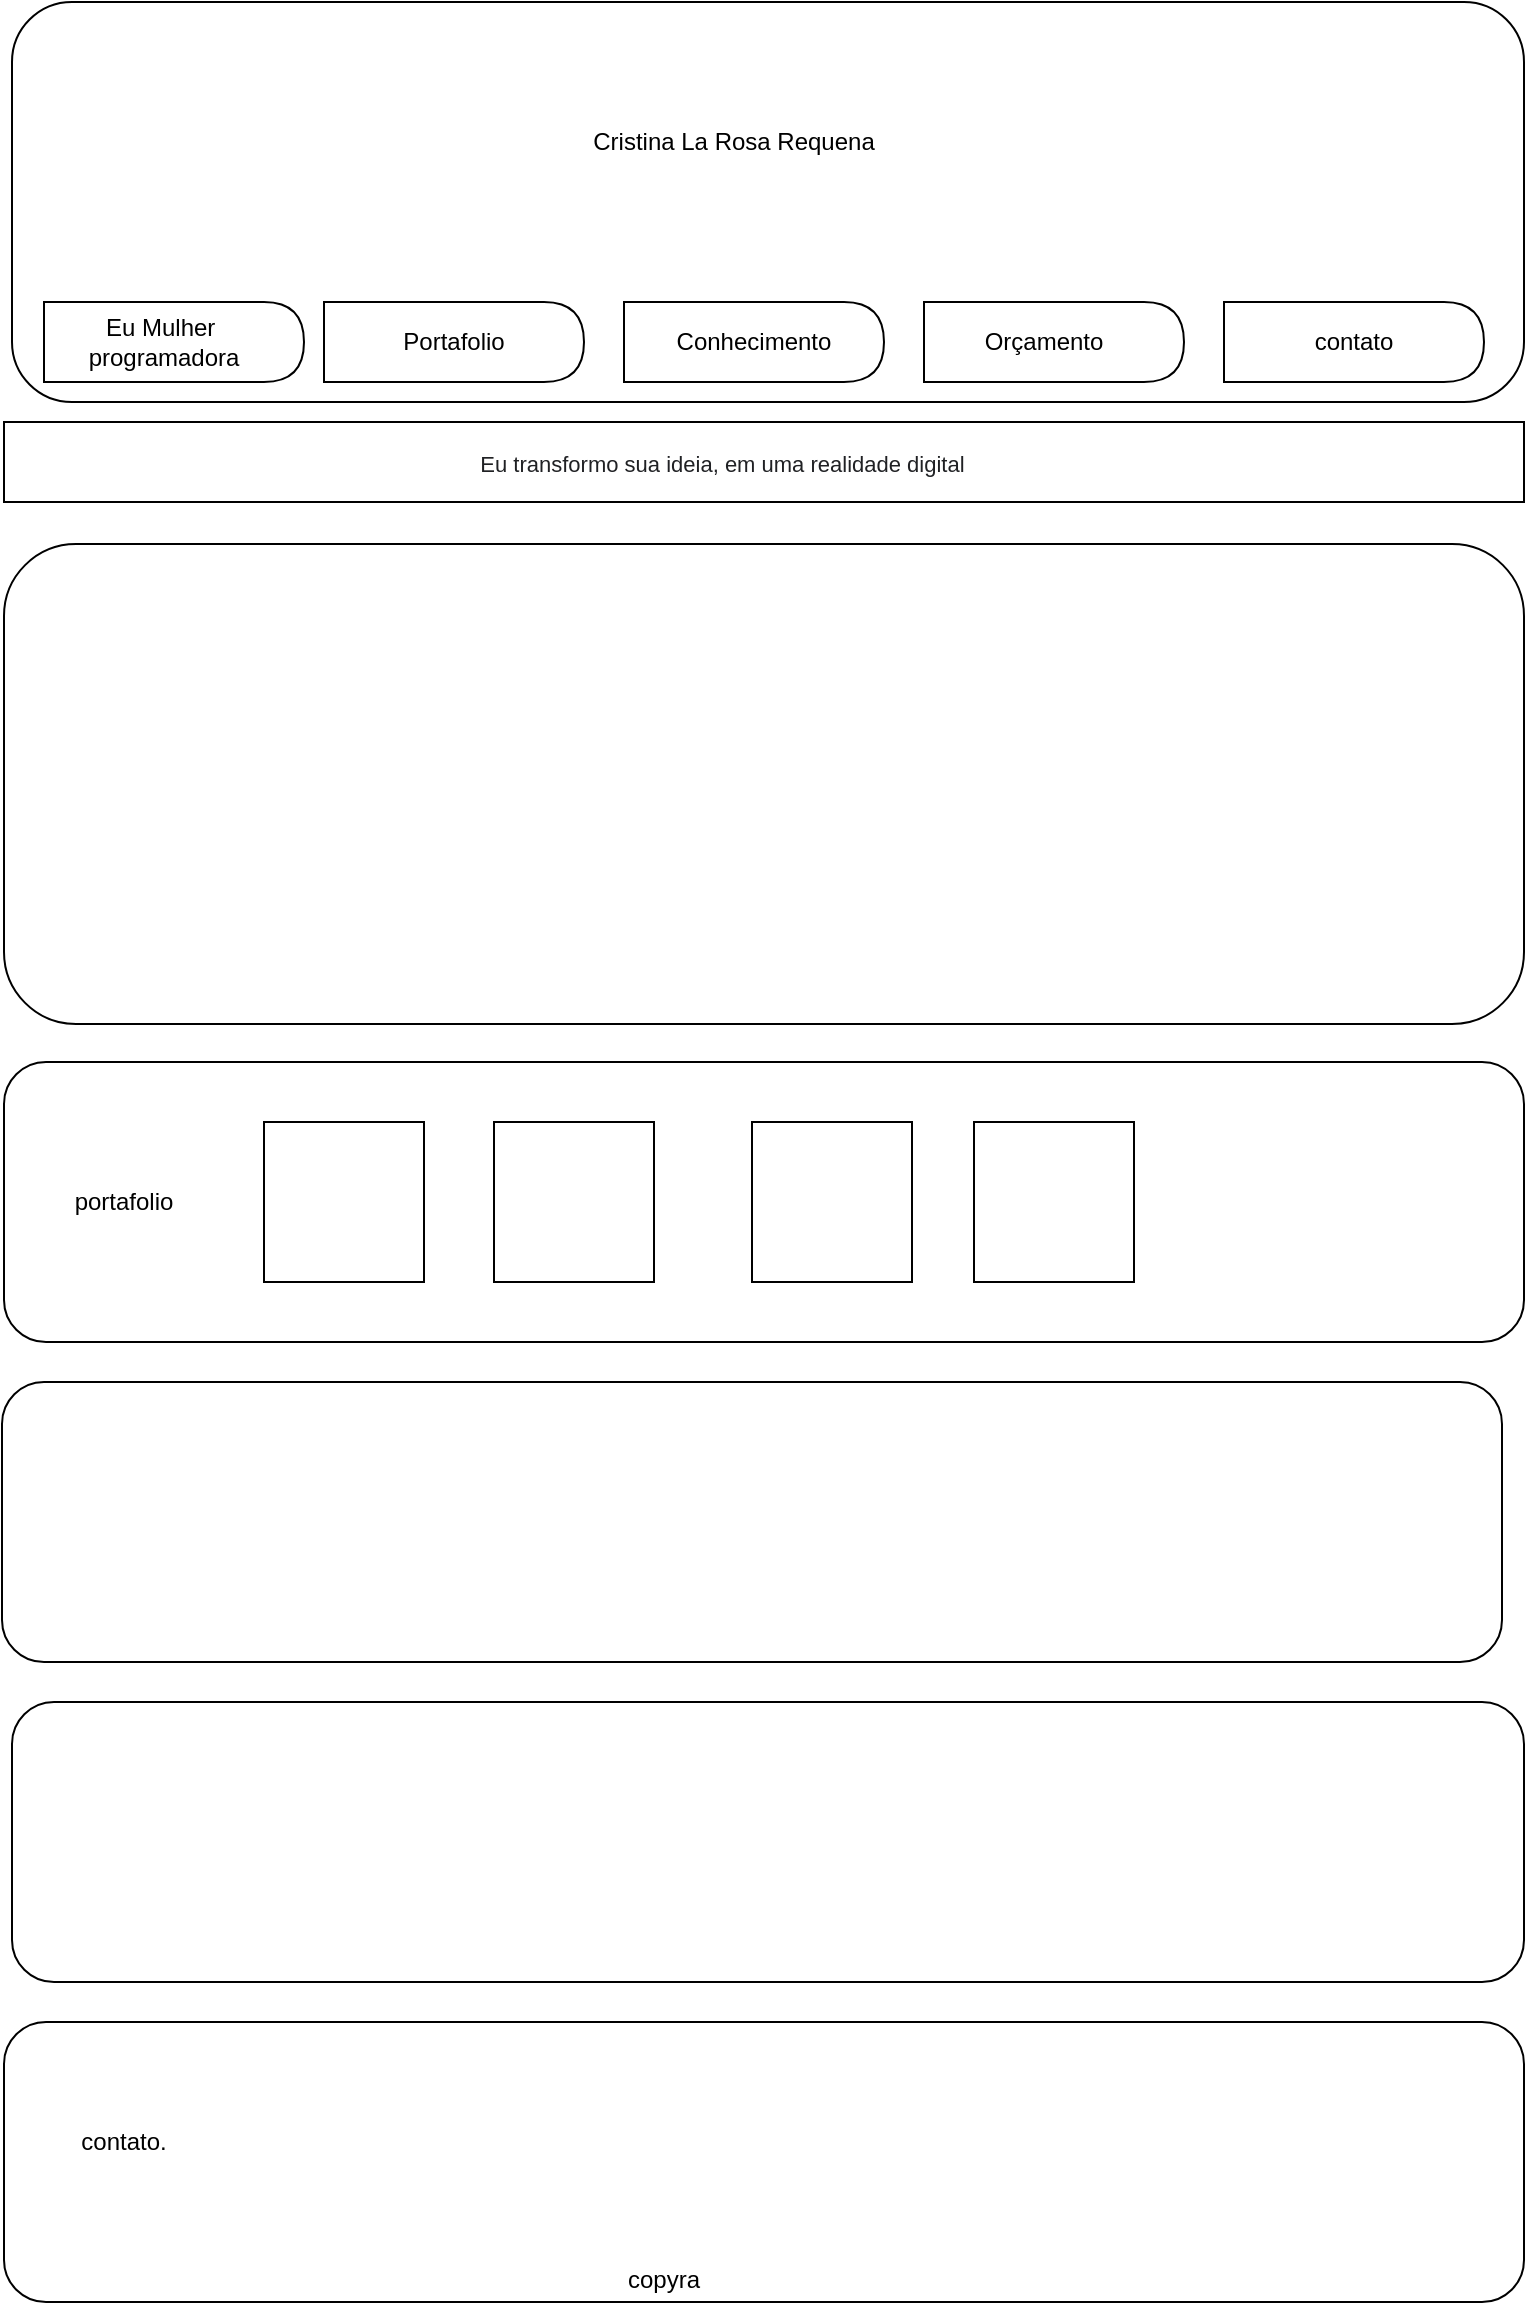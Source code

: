 <mxfile version="14.5.6" type="github">
  <diagram id="_MY-PKg7ozRe2d1g-zRC" name="Page-1">
    <mxGraphModel dx="868" dy="482" grid="1" gridSize="10" guides="1" tooltips="1" connect="1" arrows="1" fold="1" page="1" pageScale="1" pageWidth="827" pageHeight="1169" math="0" shadow="0">
      <root>
        <mxCell id="0" />
        <mxCell id="1" parent="0" />
        <mxCell id="6y5IS_TvdRr-e6wqe2LP-66" value="" style="rounded=1;whiteSpace=wrap;html=1;" vertex="1" parent="1">
          <mxGeometry x="44" y="40" width="756" height="200" as="geometry" />
        </mxCell>
        <mxCell id="6y5IS_TvdRr-e6wqe2LP-6" value="Cristina La Rosa Requena" style="text;html=1;strokeColor=none;fillColor=none;align=center;verticalAlign=middle;whiteSpace=wrap;rounded=0;" vertex="1" parent="1">
          <mxGeometry x="290" y="80" width="230" height="60" as="geometry" />
        </mxCell>
        <mxCell id="6y5IS_TvdRr-e6wqe2LP-11" value="" style="shape=delay;whiteSpace=wrap;html=1;" vertex="1" parent="1">
          <mxGeometry x="60" y="190" width="130" height="40" as="geometry" />
        </mxCell>
        <mxCell id="6y5IS_TvdRr-e6wqe2LP-17" value="Eu Mulher&amp;nbsp; programadora" style="text;html=1;strokeColor=none;fillColor=none;align=center;verticalAlign=middle;whiteSpace=wrap;rounded=0;" vertex="1" parent="1">
          <mxGeometry x="70" y="195" width="100" height="30" as="geometry" />
        </mxCell>
        <mxCell id="6y5IS_TvdRr-e6wqe2LP-20" value="" style="rounded=0;whiteSpace=wrap;html=1;" vertex="1" parent="1">
          <mxGeometry x="40" y="250" width="760" height="40" as="geometry" />
        </mxCell>
        <mxCell id="6y5IS_TvdRr-e6wqe2LP-21" value="&lt;pre class=&quot;tw-data-text tw-text-large XcVN5d tw-ta&quot; id=&quot;tw-target-text&quot; dir=&quot;ltr&quot; style=&quot;line-height: 36px ; border: none ; padding: 2px 0.14em 2px 0px ; position: relative ; margin-top: -2px ; margin-bottom: -2px ; resize: none ; font-family: inherit ; overflow: hidden ; text-align: left ; width: 270px ; overflow-wrap: break-word ; color: rgb(32 , 33 , 36)&quot;&gt;&lt;span lang=&quot;pt&quot; style=&quot;line-height: 237%&quot;&gt;&lt;font style=&quot;font-size: 11px&quot;&gt;Eu transformo sua ideia, em uma realidade digital&lt;/font&gt;&lt;/span&gt;&lt;/pre&gt;" style="text;html=1;strokeColor=none;fillColor=none;align=center;verticalAlign=middle;whiteSpace=wrap;rounded=0;" vertex="1" parent="1">
          <mxGeometry x="119" y="260" width="590" height="20" as="geometry" />
        </mxCell>
        <mxCell id="6y5IS_TvdRr-e6wqe2LP-23" value="" style="rounded=1;whiteSpace=wrap;html=1;" vertex="1" parent="1">
          <mxGeometry x="40" y="311" width="760" height="240" as="geometry" />
        </mxCell>
        <mxCell id="6y5IS_TvdRr-e6wqe2LP-25" value="" style="shape=delay;whiteSpace=wrap;html=1;" vertex="1" parent="1">
          <mxGeometry x="200" y="190" width="130" height="40" as="geometry" />
        </mxCell>
        <mxCell id="6y5IS_TvdRr-e6wqe2LP-26" value="" style="shape=delay;whiteSpace=wrap;html=1;" vertex="1" parent="1">
          <mxGeometry x="500" y="190" width="130" height="40" as="geometry" />
        </mxCell>
        <mxCell id="6y5IS_TvdRr-e6wqe2LP-27" value="" style="shape=delay;whiteSpace=wrap;html=1;" vertex="1" parent="1">
          <mxGeometry x="650" y="190" width="130" height="40" as="geometry" />
        </mxCell>
        <mxCell id="6y5IS_TvdRr-e6wqe2LP-28" value="" style="shape=delay;whiteSpace=wrap;html=1;" vertex="1" parent="1">
          <mxGeometry x="350" y="190" width="130" height="40" as="geometry" />
        </mxCell>
        <mxCell id="6y5IS_TvdRr-e6wqe2LP-18" value="Portafolio" style="text;html=1;strokeColor=none;fillColor=none;align=center;verticalAlign=middle;whiteSpace=wrap;rounded=0;" vertex="1" parent="1">
          <mxGeometry x="215" y="195" width="100" height="30" as="geometry" />
        </mxCell>
        <mxCell id="6y5IS_TvdRr-e6wqe2LP-19" value="Conhecimento" style="text;html=1;strokeColor=none;fillColor=none;align=center;verticalAlign=middle;whiteSpace=wrap;rounded=0;" vertex="1" parent="1">
          <mxGeometry x="365" y="195" width="100" height="30" as="geometry" />
        </mxCell>
        <mxCell id="6y5IS_TvdRr-e6wqe2LP-29" value="Orçamento" style="text;html=1;strokeColor=none;fillColor=none;align=center;verticalAlign=middle;whiteSpace=wrap;rounded=0;" vertex="1" parent="1">
          <mxGeometry x="510" y="195" width="100" height="30" as="geometry" />
        </mxCell>
        <mxCell id="6y5IS_TvdRr-e6wqe2LP-30" value="contato" style="text;html=1;strokeColor=none;fillColor=none;align=center;verticalAlign=middle;whiteSpace=wrap;rounded=0;" vertex="1" parent="1">
          <mxGeometry x="665" y="195" width="100" height="30" as="geometry" />
        </mxCell>
        <mxCell id="6y5IS_TvdRr-e6wqe2LP-31" value="" style="rounded=1;whiteSpace=wrap;html=1;" vertex="1" parent="1">
          <mxGeometry x="40" y="570" width="760" height="140" as="geometry" />
        </mxCell>
        <mxCell id="6y5IS_TvdRr-e6wqe2LP-43" value="" style="whiteSpace=wrap;html=1;aspect=fixed;" vertex="1" parent="1">
          <mxGeometry x="170" y="600" width="80" height="80" as="geometry" />
        </mxCell>
        <mxCell id="6y5IS_TvdRr-e6wqe2LP-44" value="" style="whiteSpace=wrap;html=1;aspect=fixed;" vertex="1" parent="1">
          <mxGeometry x="525" y="600" width="80" height="80" as="geometry" />
        </mxCell>
        <mxCell id="6y5IS_TvdRr-e6wqe2LP-45" value="" style="whiteSpace=wrap;html=1;aspect=fixed;" vertex="1" parent="1">
          <mxGeometry x="414" y="600" width="80" height="80" as="geometry" />
        </mxCell>
        <mxCell id="6y5IS_TvdRr-e6wqe2LP-46" value="" style="whiteSpace=wrap;html=1;aspect=fixed;" vertex="1" parent="1">
          <mxGeometry x="285" y="600" width="80" height="80" as="geometry" />
        </mxCell>
        <mxCell id="6y5IS_TvdRr-e6wqe2LP-51" value="portafolio" style="text;html=1;strokeColor=none;fillColor=none;align=center;verticalAlign=middle;whiteSpace=wrap;rounded=0;" vertex="1" parent="1">
          <mxGeometry x="70" y="630" width="60" height="20" as="geometry" />
        </mxCell>
        <mxCell id="6y5IS_TvdRr-e6wqe2LP-63" value="" style="rounded=1;whiteSpace=wrap;html=1;" vertex="1" parent="1">
          <mxGeometry x="39" y="730" width="750" height="140" as="geometry" />
        </mxCell>
        <mxCell id="6y5IS_TvdRr-e6wqe2LP-64" value="" style="rounded=1;whiteSpace=wrap;html=1;" vertex="1" parent="1">
          <mxGeometry x="44" y="890" width="756" height="140" as="geometry" />
        </mxCell>
        <mxCell id="6y5IS_TvdRr-e6wqe2LP-67" value="" style="rounded=1;whiteSpace=wrap;html=1;" vertex="1" parent="1">
          <mxGeometry x="40" y="1050" width="760" height="140" as="geometry" />
        </mxCell>
        <mxCell id="6y5IS_TvdRr-e6wqe2LP-54" value="contato." style="text;html=1;strokeColor=none;fillColor=none;align=center;verticalAlign=middle;whiteSpace=wrap;rounded=0;" vertex="1" parent="1">
          <mxGeometry x="70" y="1100" width="60" height="20" as="geometry" />
        </mxCell>
        <mxCell id="6y5IS_TvdRr-e6wqe2LP-68" value="copyra" style="text;html=1;strokeColor=none;fillColor=none;align=center;verticalAlign=middle;whiteSpace=wrap;rounded=0;" vertex="1" parent="1">
          <mxGeometry x="315" y="1169" width="110" height="20" as="geometry" />
        </mxCell>
      </root>
    </mxGraphModel>
  </diagram>
</mxfile>
